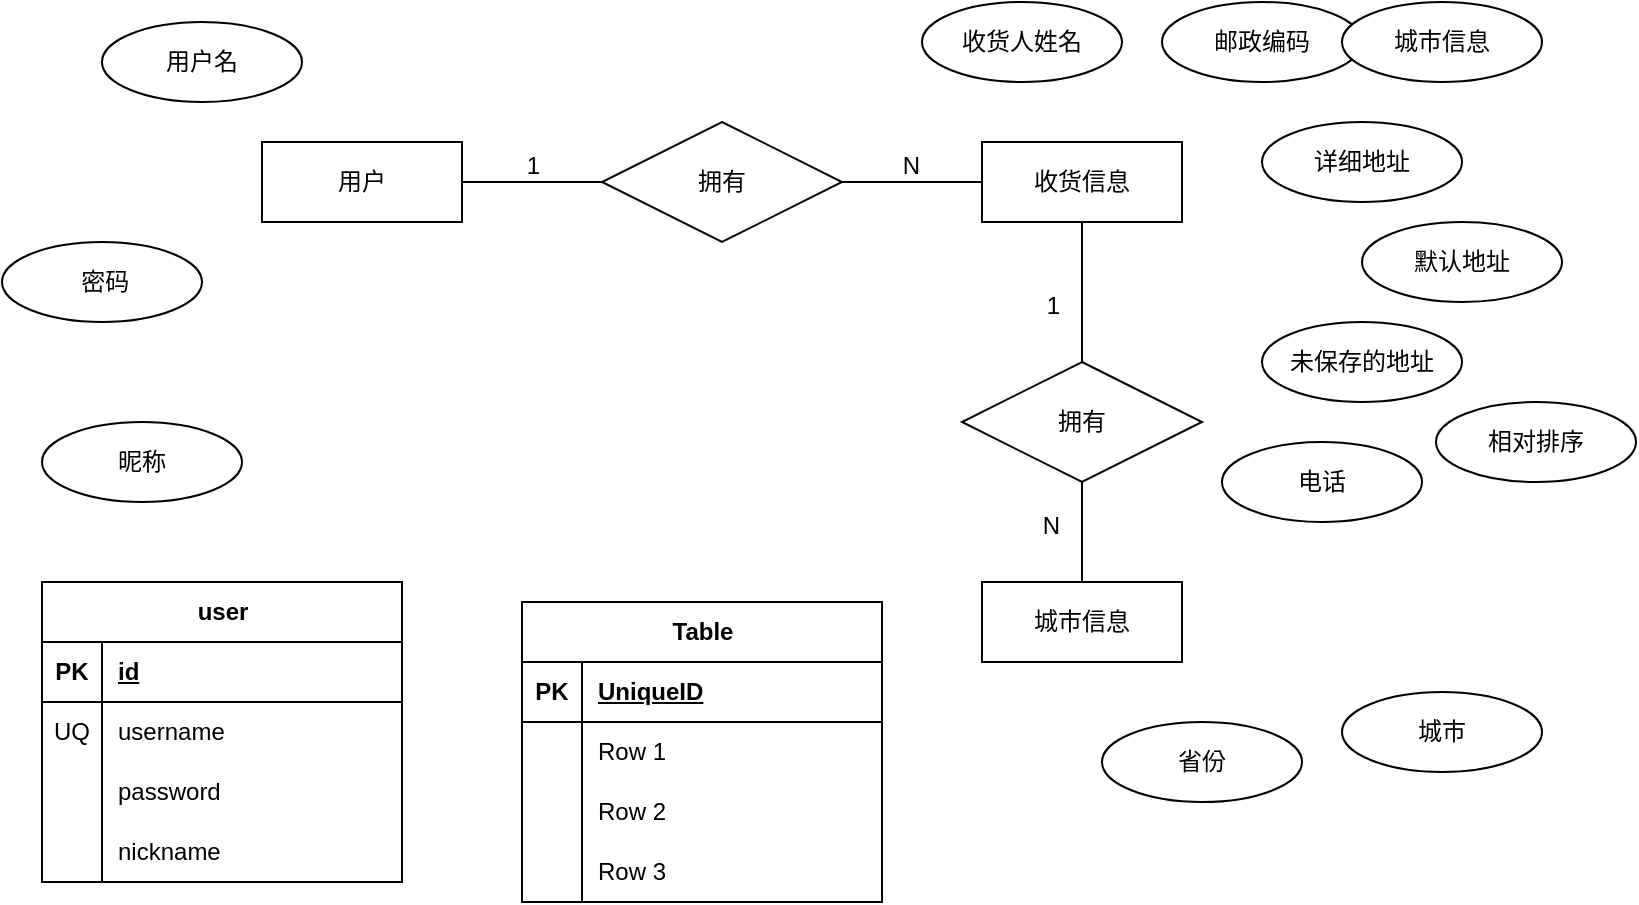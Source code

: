 <mxfile version="21.2.8" type="device">
  <diagram name="第 1 页" id="c9oKc_ami-MAIs1A-uS5">
    <mxGraphModel dx="882" dy="677" grid="1" gridSize="10" guides="1" tooltips="1" connect="1" arrows="1" fold="1" page="1" pageScale="1" pageWidth="827" pageHeight="1169" math="0" shadow="0">
      <root>
        <mxCell id="0" />
        <mxCell id="1" parent="0" />
        <mxCell id="oy4pSvf8aDiLcCk-28Y8-1" value="收货信息" style="whiteSpace=wrap;html=1;align=center;" vertex="1" parent="1">
          <mxGeometry x="500" y="120" width="100" height="40" as="geometry" />
        </mxCell>
        <mxCell id="oy4pSvf8aDiLcCk-28Y8-2" value="用户" style="whiteSpace=wrap;html=1;align=center;" vertex="1" parent="1">
          <mxGeometry x="140" y="120" width="100" height="40" as="geometry" />
        </mxCell>
        <mxCell id="oy4pSvf8aDiLcCk-28Y8-3" value="拥有" style="shape=rhombus;perimeter=rhombusPerimeter;whiteSpace=wrap;html=1;align=center;" vertex="1" parent="1">
          <mxGeometry x="310" y="110" width="120" height="60" as="geometry" />
        </mxCell>
        <mxCell id="oy4pSvf8aDiLcCk-28Y8-4" value="" style="endArrow=none;html=1;rounded=0;entryX=1;entryY=0.5;entryDx=0;entryDy=0;exitX=0;exitY=0.5;exitDx=0;exitDy=0;" edge="1" parent="1" source="oy4pSvf8aDiLcCk-28Y8-3" target="oy4pSvf8aDiLcCk-28Y8-2">
          <mxGeometry relative="1" as="geometry">
            <mxPoint x="330" y="340" as="sourcePoint" />
            <mxPoint x="490" y="340" as="targetPoint" />
          </mxGeometry>
        </mxCell>
        <mxCell id="oy4pSvf8aDiLcCk-28Y8-5" value="1" style="resizable=0;html=1;whiteSpace=wrap;align=right;verticalAlign=bottom;" connectable="0" vertex="1" parent="oy4pSvf8aDiLcCk-28Y8-4">
          <mxGeometry x="1" relative="1" as="geometry">
            <mxPoint x="40" as="offset" />
          </mxGeometry>
        </mxCell>
        <mxCell id="oy4pSvf8aDiLcCk-28Y8-6" value="" style="endArrow=none;html=1;rounded=0;exitX=1;exitY=0.5;exitDx=0;exitDy=0;entryX=0;entryY=0.5;entryDx=0;entryDy=0;" edge="1" parent="1" source="oy4pSvf8aDiLcCk-28Y8-3" target="oy4pSvf8aDiLcCk-28Y8-1">
          <mxGeometry relative="1" as="geometry">
            <mxPoint x="330" y="340" as="sourcePoint" />
            <mxPoint x="490" y="340" as="targetPoint" />
          </mxGeometry>
        </mxCell>
        <mxCell id="oy4pSvf8aDiLcCk-28Y8-7" value="N" style="resizable=0;html=1;whiteSpace=wrap;align=right;verticalAlign=bottom;" connectable="0" vertex="1" parent="oy4pSvf8aDiLcCk-28Y8-6">
          <mxGeometry x="1" relative="1" as="geometry">
            <mxPoint x="-30" as="offset" />
          </mxGeometry>
        </mxCell>
        <mxCell id="oy4pSvf8aDiLcCk-28Y8-10" value="邮政编码" style="ellipse;whiteSpace=wrap;html=1;align=center;" vertex="1" parent="1">
          <mxGeometry x="590" y="50" width="100" height="40" as="geometry" />
        </mxCell>
        <mxCell id="oy4pSvf8aDiLcCk-28Y8-11" value="电话" style="ellipse;whiteSpace=wrap;html=1;align=center;" vertex="1" parent="1">
          <mxGeometry x="620" y="270" width="100" height="40" as="geometry" />
        </mxCell>
        <mxCell id="oy4pSvf8aDiLcCk-28Y8-12" value="收货人姓名" style="ellipse;whiteSpace=wrap;html=1;align=center;" vertex="1" parent="1">
          <mxGeometry x="470" y="50" width="100" height="40" as="geometry" />
        </mxCell>
        <mxCell id="oy4pSvf8aDiLcCk-28Y8-13" value="详细地址" style="ellipse;whiteSpace=wrap;html=1;align=center;" vertex="1" parent="1">
          <mxGeometry x="640" y="110" width="100" height="40" as="geometry" />
        </mxCell>
        <mxCell id="oy4pSvf8aDiLcCk-28Y8-14" value="昵称" style="ellipse;whiteSpace=wrap;html=1;align=center;" vertex="1" parent="1">
          <mxGeometry x="30" y="260" width="100" height="40" as="geometry" />
        </mxCell>
        <mxCell id="oy4pSvf8aDiLcCk-28Y8-15" value="&amp;nbsp;密码" style="ellipse;whiteSpace=wrap;html=1;align=center;" vertex="1" parent="1">
          <mxGeometry x="10" y="170" width="100" height="40" as="geometry" />
        </mxCell>
        <mxCell id="oy4pSvf8aDiLcCk-28Y8-16" value="用户名" style="ellipse;whiteSpace=wrap;html=1;align=center;" vertex="1" parent="1">
          <mxGeometry x="60" y="60" width="100" height="40" as="geometry" />
        </mxCell>
        <mxCell id="oy4pSvf8aDiLcCk-28Y8-17" value="未保存的地址" style="ellipse;whiteSpace=wrap;html=1;align=center;" vertex="1" parent="1">
          <mxGeometry x="640" y="210" width="100" height="40" as="geometry" />
        </mxCell>
        <mxCell id="oy4pSvf8aDiLcCk-28Y8-18" value="默认地址" style="ellipse;whiteSpace=wrap;html=1;align=center;" vertex="1" parent="1">
          <mxGeometry x="690" y="160" width="100" height="40" as="geometry" />
        </mxCell>
        <mxCell id="oy4pSvf8aDiLcCk-28Y8-21" value="user" style="shape=table;startSize=30;container=1;collapsible=1;childLayout=tableLayout;fixedRows=1;rowLines=0;fontStyle=1;align=center;resizeLast=1;html=1;" vertex="1" parent="1">
          <mxGeometry x="30" y="340" width="180" height="150" as="geometry" />
        </mxCell>
        <mxCell id="oy4pSvf8aDiLcCk-28Y8-22" value="" style="shape=tableRow;horizontal=0;startSize=0;swimlaneHead=0;swimlaneBody=0;fillColor=none;collapsible=0;dropTarget=0;points=[[0,0.5],[1,0.5]];portConstraint=eastwest;top=0;left=0;right=0;bottom=1;" vertex="1" parent="oy4pSvf8aDiLcCk-28Y8-21">
          <mxGeometry y="30" width="180" height="30" as="geometry" />
        </mxCell>
        <mxCell id="oy4pSvf8aDiLcCk-28Y8-23" value="PK" style="shape=partialRectangle;connectable=0;fillColor=none;top=0;left=0;bottom=0;right=0;fontStyle=1;overflow=hidden;whiteSpace=wrap;html=1;" vertex="1" parent="oy4pSvf8aDiLcCk-28Y8-22">
          <mxGeometry width="30" height="30" as="geometry">
            <mxRectangle width="30" height="30" as="alternateBounds" />
          </mxGeometry>
        </mxCell>
        <mxCell id="oy4pSvf8aDiLcCk-28Y8-24" value="id" style="shape=partialRectangle;connectable=0;fillColor=none;top=0;left=0;bottom=0;right=0;align=left;spacingLeft=6;fontStyle=5;overflow=hidden;whiteSpace=wrap;html=1;" vertex="1" parent="oy4pSvf8aDiLcCk-28Y8-22">
          <mxGeometry x="30" width="150" height="30" as="geometry">
            <mxRectangle width="150" height="30" as="alternateBounds" />
          </mxGeometry>
        </mxCell>
        <mxCell id="oy4pSvf8aDiLcCk-28Y8-25" value="" style="shape=tableRow;horizontal=0;startSize=0;swimlaneHead=0;swimlaneBody=0;fillColor=none;collapsible=0;dropTarget=0;points=[[0,0.5],[1,0.5]];portConstraint=eastwest;top=0;left=0;right=0;bottom=0;" vertex="1" parent="oy4pSvf8aDiLcCk-28Y8-21">
          <mxGeometry y="60" width="180" height="30" as="geometry" />
        </mxCell>
        <mxCell id="oy4pSvf8aDiLcCk-28Y8-26" value="UQ" style="shape=partialRectangle;connectable=0;fillColor=none;top=0;left=0;bottom=0;right=0;editable=1;overflow=hidden;whiteSpace=wrap;html=1;" vertex="1" parent="oy4pSvf8aDiLcCk-28Y8-25">
          <mxGeometry width="30" height="30" as="geometry">
            <mxRectangle width="30" height="30" as="alternateBounds" />
          </mxGeometry>
        </mxCell>
        <mxCell id="oy4pSvf8aDiLcCk-28Y8-27" value="username" style="shape=partialRectangle;connectable=0;fillColor=none;top=0;left=0;bottom=0;right=0;align=left;spacingLeft=6;overflow=hidden;whiteSpace=wrap;html=1;" vertex="1" parent="oy4pSvf8aDiLcCk-28Y8-25">
          <mxGeometry x="30" width="150" height="30" as="geometry">
            <mxRectangle width="150" height="30" as="alternateBounds" />
          </mxGeometry>
        </mxCell>
        <mxCell id="oy4pSvf8aDiLcCk-28Y8-28" value="" style="shape=tableRow;horizontal=0;startSize=0;swimlaneHead=0;swimlaneBody=0;fillColor=none;collapsible=0;dropTarget=0;points=[[0,0.5],[1,0.5]];portConstraint=eastwest;top=0;left=0;right=0;bottom=0;" vertex="1" parent="oy4pSvf8aDiLcCk-28Y8-21">
          <mxGeometry y="90" width="180" height="30" as="geometry" />
        </mxCell>
        <mxCell id="oy4pSvf8aDiLcCk-28Y8-29" value="" style="shape=partialRectangle;connectable=0;fillColor=none;top=0;left=0;bottom=0;right=0;editable=1;overflow=hidden;whiteSpace=wrap;html=1;" vertex="1" parent="oy4pSvf8aDiLcCk-28Y8-28">
          <mxGeometry width="30" height="30" as="geometry">
            <mxRectangle width="30" height="30" as="alternateBounds" />
          </mxGeometry>
        </mxCell>
        <mxCell id="oy4pSvf8aDiLcCk-28Y8-30" value="password" style="shape=partialRectangle;connectable=0;fillColor=none;top=0;left=0;bottom=0;right=0;align=left;spacingLeft=6;overflow=hidden;whiteSpace=wrap;html=1;" vertex="1" parent="oy4pSvf8aDiLcCk-28Y8-28">
          <mxGeometry x="30" width="150" height="30" as="geometry">
            <mxRectangle width="150" height="30" as="alternateBounds" />
          </mxGeometry>
        </mxCell>
        <mxCell id="oy4pSvf8aDiLcCk-28Y8-31" value="" style="shape=tableRow;horizontal=0;startSize=0;swimlaneHead=0;swimlaneBody=0;fillColor=none;collapsible=0;dropTarget=0;points=[[0,0.5],[1,0.5]];portConstraint=eastwest;top=0;left=0;right=0;bottom=0;" vertex="1" parent="oy4pSvf8aDiLcCk-28Y8-21">
          <mxGeometry y="120" width="180" height="30" as="geometry" />
        </mxCell>
        <mxCell id="oy4pSvf8aDiLcCk-28Y8-32" value="" style="shape=partialRectangle;connectable=0;fillColor=none;top=0;left=0;bottom=0;right=0;editable=1;overflow=hidden;whiteSpace=wrap;html=1;" vertex="1" parent="oy4pSvf8aDiLcCk-28Y8-31">
          <mxGeometry width="30" height="30" as="geometry">
            <mxRectangle width="30" height="30" as="alternateBounds" />
          </mxGeometry>
        </mxCell>
        <mxCell id="oy4pSvf8aDiLcCk-28Y8-33" value="nickname" style="shape=partialRectangle;connectable=0;fillColor=none;top=0;left=0;bottom=0;right=0;align=left;spacingLeft=6;overflow=hidden;whiteSpace=wrap;html=1;" vertex="1" parent="oy4pSvf8aDiLcCk-28Y8-31">
          <mxGeometry x="30" width="150" height="30" as="geometry">
            <mxRectangle width="150" height="30" as="alternateBounds" />
          </mxGeometry>
        </mxCell>
        <mxCell id="oy4pSvf8aDiLcCk-28Y8-34" value="Table" style="shape=table;startSize=30;container=1;collapsible=1;childLayout=tableLayout;fixedRows=1;rowLines=0;fontStyle=1;align=center;resizeLast=1;html=1;" vertex="1" parent="1">
          <mxGeometry x="270" y="350" width="180" height="150" as="geometry" />
        </mxCell>
        <mxCell id="oy4pSvf8aDiLcCk-28Y8-35" value="" style="shape=tableRow;horizontal=0;startSize=0;swimlaneHead=0;swimlaneBody=0;fillColor=none;collapsible=0;dropTarget=0;points=[[0,0.5],[1,0.5]];portConstraint=eastwest;top=0;left=0;right=0;bottom=1;" vertex="1" parent="oy4pSvf8aDiLcCk-28Y8-34">
          <mxGeometry y="30" width="180" height="30" as="geometry" />
        </mxCell>
        <mxCell id="oy4pSvf8aDiLcCk-28Y8-36" value="PK" style="shape=partialRectangle;connectable=0;fillColor=none;top=0;left=0;bottom=0;right=0;fontStyle=1;overflow=hidden;whiteSpace=wrap;html=1;" vertex="1" parent="oy4pSvf8aDiLcCk-28Y8-35">
          <mxGeometry width="30" height="30" as="geometry">
            <mxRectangle width="30" height="30" as="alternateBounds" />
          </mxGeometry>
        </mxCell>
        <mxCell id="oy4pSvf8aDiLcCk-28Y8-37" value="UniqueID" style="shape=partialRectangle;connectable=0;fillColor=none;top=0;left=0;bottom=0;right=0;align=left;spacingLeft=6;fontStyle=5;overflow=hidden;whiteSpace=wrap;html=1;" vertex="1" parent="oy4pSvf8aDiLcCk-28Y8-35">
          <mxGeometry x="30" width="150" height="30" as="geometry">
            <mxRectangle width="150" height="30" as="alternateBounds" />
          </mxGeometry>
        </mxCell>
        <mxCell id="oy4pSvf8aDiLcCk-28Y8-38" value="" style="shape=tableRow;horizontal=0;startSize=0;swimlaneHead=0;swimlaneBody=0;fillColor=none;collapsible=0;dropTarget=0;points=[[0,0.5],[1,0.5]];portConstraint=eastwest;top=0;left=0;right=0;bottom=0;" vertex="1" parent="oy4pSvf8aDiLcCk-28Y8-34">
          <mxGeometry y="60" width="180" height="30" as="geometry" />
        </mxCell>
        <mxCell id="oy4pSvf8aDiLcCk-28Y8-39" value="" style="shape=partialRectangle;connectable=0;fillColor=none;top=0;left=0;bottom=0;right=0;editable=1;overflow=hidden;whiteSpace=wrap;html=1;" vertex="1" parent="oy4pSvf8aDiLcCk-28Y8-38">
          <mxGeometry width="30" height="30" as="geometry">
            <mxRectangle width="30" height="30" as="alternateBounds" />
          </mxGeometry>
        </mxCell>
        <mxCell id="oy4pSvf8aDiLcCk-28Y8-40" value="Row 1" style="shape=partialRectangle;connectable=0;fillColor=none;top=0;left=0;bottom=0;right=0;align=left;spacingLeft=6;overflow=hidden;whiteSpace=wrap;html=1;" vertex="1" parent="oy4pSvf8aDiLcCk-28Y8-38">
          <mxGeometry x="30" width="150" height="30" as="geometry">
            <mxRectangle width="150" height="30" as="alternateBounds" />
          </mxGeometry>
        </mxCell>
        <mxCell id="oy4pSvf8aDiLcCk-28Y8-41" value="" style="shape=tableRow;horizontal=0;startSize=0;swimlaneHead=0;swimlaneBody=0;fillColor=none;collapsible=0;dropTarget=0;points=[[0,0.5],[1,0.5]];portConstraint=eastwest;top=0;left=0;right=0;bottom=0;" vertex="1" parent="oy4pSvf8aDiLcCk-28Y8-34">
          <mxGeometry y="90" width="180" height="30" as="geometry" />
        </mxCell>
        <mxCell id="oy4pSvf8aDiLcCk-28Y8-42" value="" style="shape=partialRectangle;connectable=0;fillColor=none;top=0;left=0;bottom=0;right=0;editable=1;overflow=hidden;whiteSpace=wrap;html=1;" vertex="1" parent="oy4pSvf8aDiLcCk-28Y8-41">
          <mxGeometry width="30" height="30" as="geometry">
            <mxRectangle width="30" height="30" as="alternateBounds" />
          </mxGeometry>
        </mxCell>
        <mxCell id="oy4pSvf8aDiLcCk-28Y8-43" value="Row 2" style="shape=partialRectangle;connectable=0;fillColor=none;top=0;left=0;bottom=0;right=0;align=left;spacingLeft=6;overflow=hidden;whiteSpace=wrap;html=1;" vertex="1" parent="oy4pSvf8aDiLcCk-28Y8-41">
          <mxGeometry x="30" width="150" height="30" as="geometry">
            <mxRectangle width="150" height="30" as="alternateBounds" />
          </mxGeometry>
        </mxCell>
        <mxCell id="oy4pSvf8aDiLcCk-28Y8-44" value="" style="shape=tableRow;horizontal=0;startSize=0;swimlaneHead=0;swimlaneBody=0;fillColor=none;collapsible=0;dropTarget=0;points=[[0,0.5],[1,0.5]];portConstraint=eastwest;top=0;left=0;right=0;bottom=0;" vertex="1" parent="oy4pSvf8aDiLcCk-28Y8-34">
          <mxGeometry y="120" width="180" height="30" as="geometry" />
        </mxCell>
        <mxCell id="oy4pSvf8aDiLcCk-28Y8-45" value="" style="shape=partialRectangle;connectable=0;fillColor=none;top=0;left=0;bottom=0;right=0;editable=1;overflow=hidden;whiteSpace=wrap;html=1;" vertex="1" parent="oy4pSvf8aDiLcCk-28Y8-44">
          <mxGeometry width="30" height="30" as="geometry">
            <mxRectangle width="30" height="30" as="alternateBounds" />
          </mxGeometry>
        </mxCell>
        <mxCell id="oy4pSvf8aDiLcCk-28Y8-46" value="Row 3" style="shape=partialRectangle;connectable=0;fillColor=none;top=0;left=0;bottom=0;right=0;align=left;spacingLeft=6;overflow=hidden;whiteSpace=wrap;html=1;" vertex="1" parent="oy4pSvf8aDiLcCk-28Y8-44">
          <mxGeometry x="30" width="150" height="30" as="geometry">
            <mxRectangle width="150" height="30" as="alternateBounds" />
          </mxGeometry>
        </mxCell>
        <mxCell id="oy4pSvf8aDiLcCk-28Y8-48" value="相对排序" style="ellipse;whiteSpace=wrap;html=1;align=center;" vertex="1" parent="1">
          <mxGeometry x="727" y="250" width="100" height="40" as="geometry" />
        </mxCell>
        <mxCell id="oy4pSvf8aDiLcCk-28Y8-49" value="城市信息" style="whiteSpace=wrap;html=1;align=center;" vertex="1" parent="1">
          <mxGeometry x="500" y="340" width="100" height="40" as="geometry" />
        </mxCell>
        <mxCell id="oy4pSvf8aDiLcCk-28Y8-50" value="拥有" style="shape=rhombus;perimeter=rhombusPerimeter;whiteSpace=wrap;html=1;align=center;" vertex="1" parent="1">
          <mxGeometry x="490" y="230" width="120" height="60" as="geometry" />
        </mxCell>
        <mxCell id="oy4pSvf8aDiLcCk-28Y8-51" value="" style="endArrow=none;html=1;rounded=0;exitX=0.5;exitY=1;exitDx=0;exitDy=0;entryX=0.5;entryY=0;entryDx=0;entryDy=0;" edge="1" parent="1" source="oy4pSvf8aDiLcCk-28Y8-1" target="oy4pSvf8aDiLcCk-28Y8-50">
          <mxGeometry relative="1" as="geometry">
            <mxPoint x="340" y="250" as="sourcePoint" />
            <mxPoint x="500" y="250" as="targetPoint" />
          </mxGeometry>
        </mxCell>
        <mxCell id="oy4pSvf8aDiLcCk-28Y8-52" value="1" style="resizable=0;html=1;whiteSpace=wrap;align=right;verticalAlign=bottom;" connectable="0" vertex="1" parent="oy4pSvf8aDiLcCk-28Y8-51">
          <mxGeometry x="1" relative="1" as="geometry">
            <mxPoint x="-10" y="-20" as="offset" />
          </mxGeometry>
        </mxCell>
        <mxCell id="oy4pSvf8aDiLcCk-28Y8-53" value="" style="endArrow=none;html=1;rounded=0;exitX=0.5;exitY=0;exitDx=0;exitDy=0;entryX=0.5;entryY=1;entryDx=0;entryDy=0;" edge="1" parent="1" source="oy4pSvf8aDiLcCk-28Y8-49" target="oy4pSvf8aDiLcCk-28Y8-50">
          <mxGeometry relative="1" as="geometry">
            <mxPoint x="340" y="250" as="sourcePoint" />
            <mxPoint x="500" y="250" as="targetPoint" />
          </mxGeometry>
        </mxCell>
        <mxCell id="oy4pSvf8aDiLcCk-28Y8-54" value="N" style="resizable=0;html=1;whiteSpace=wrap;align=right;verticalAlign=bottom;" connectable="0" vertex="1" parent="oy4pSvf8aDiLcCk-28Y8-53">
          <mxGeometry x="1" relative="1" as="geometry">
            <mxPoint x="-10" y="30" as="offset" />
          </mxGeometry>
        </mxCell>
        <mxCell id="oy4pSvf8aDiLcCk-28Y8-55" value="城市信息" style="ellipse;whiteSpace=wrap;html=1;align=center;" vertex="1" parent="1">
          <mxGeometry x="680" y="50" width="100" height="40" as="geometry" />
        </mxCell>
        <mxCell id="oy4pSvf8aDiLcCk-28Y8-56" value="城市" style="ellipse;whiteSpace=wrap;html=1;align=center;" vertex="1" parent="1">
          <mxGeometry x="680" y="395" width="100" height="40" as="geometry" />
        </mxCell>
        <mxCell id="oy4pSvf8aDiLcCk-28Y8-57" value="省份" style="ellipse;whiteSpace=wrap;html=1;align=center;" vertex="1" parent="1">
          <mxGeometry x="560" y="410" width="100" height="40" as="geometry" />
        </mxCell>
      </root>
    </mxGraphModel>
  </diagram>
</mxfile>

